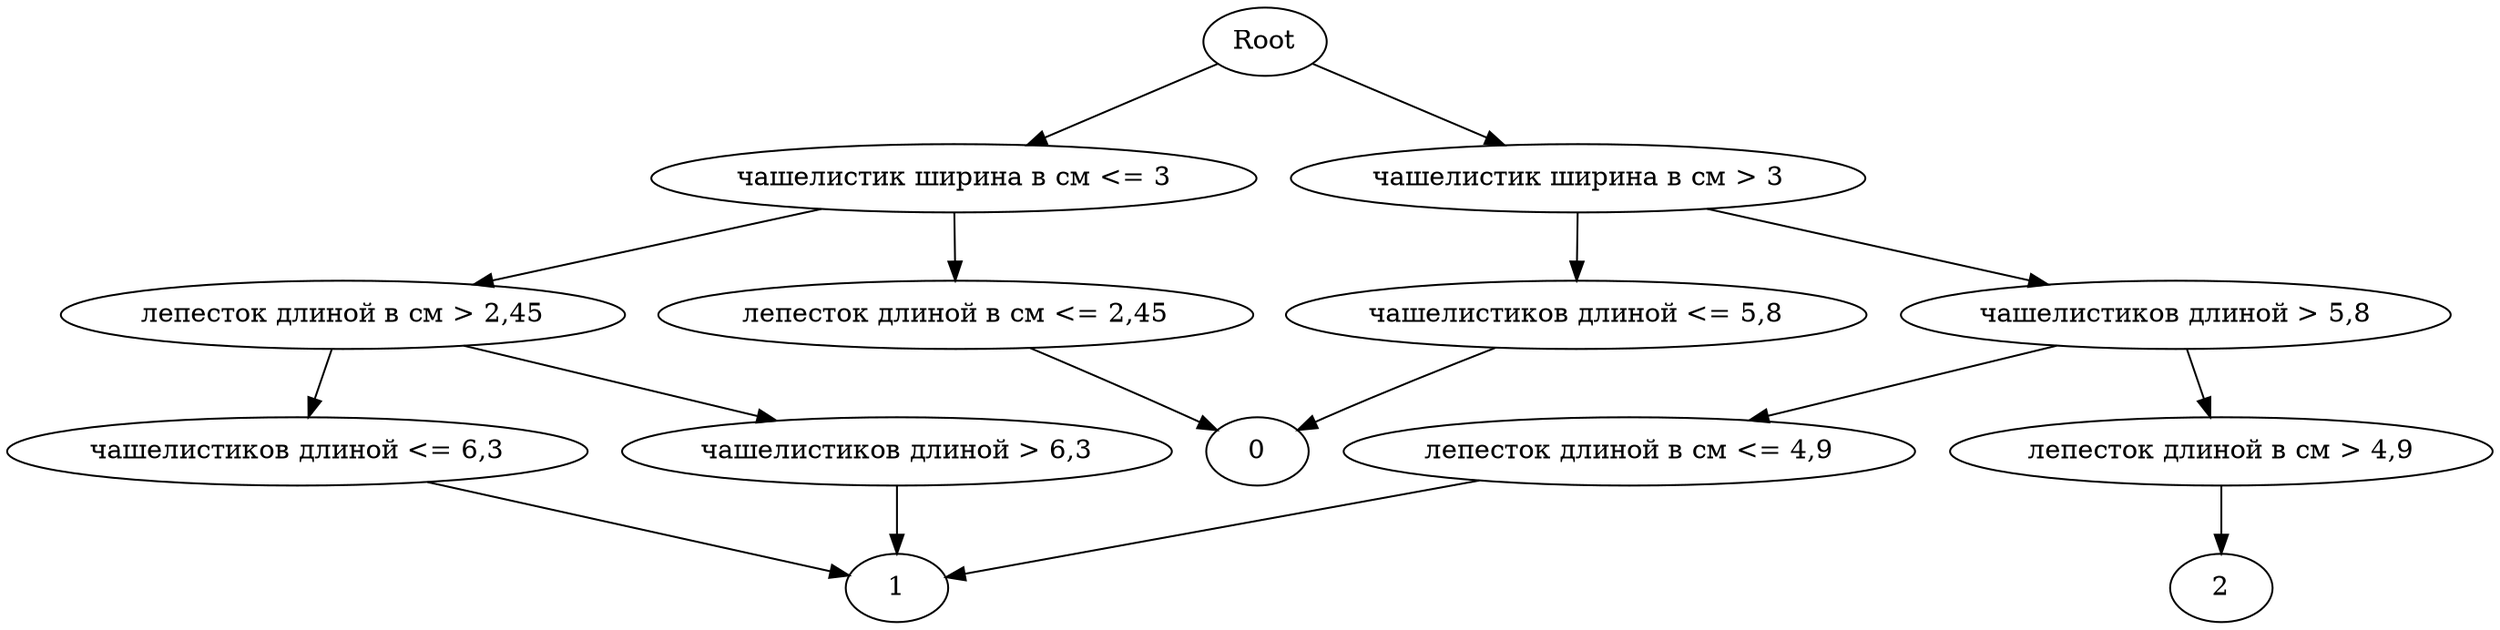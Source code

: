 digraph G {
"Root"
->
"чашелистик ширина в см <= 3"
->
"лепесток длиной в см <= 2,45"
->
"0"
;
"чашелистик ширина в см <= 3"
->
"лепесток длиной в см > 2,45"
->
"чашелистиков длиной <= 6,3"
->
"1"
;
"лепесток длиной в см > 2,45"
->
"чашелистиков длиной > 6,3"
->
"1"
;
"чашелистик ширина в см <= 3"
;
"Root"
->
"чашелистик ширина в см > 3"
->
"чашелистиков длиной <= 5,8"
->
"0"
;
"чашелистик ширина в см > 3"
->
"чашелистиков длиной > 5,8"
->
"лепесток длиной в см <= 4,9"
->
"1"
;
"чашелистиков длиной > 5,8"
->
"лепесток длиной в см > 4,9"
->
"2"
;
"чашелистик ширина в см > 3"
;
"Root"
;
}
